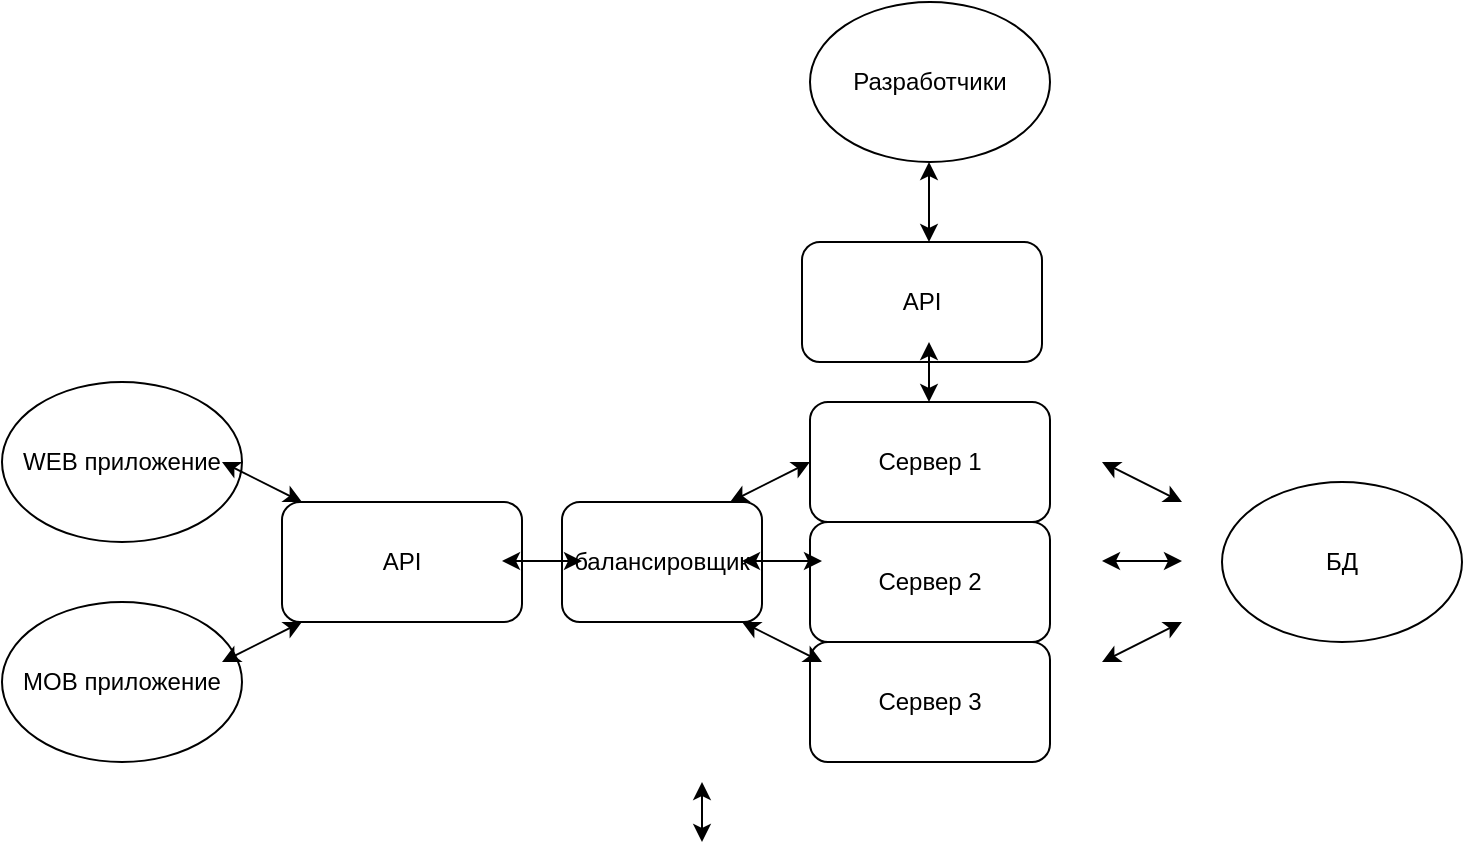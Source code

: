 <mxfile version="20.2.6" type="github">
  <diagram id="NRXLJur7pFMPBktO_qqB" name="Страница 1">
    <mxGraphModel dx="1422" dy="737" grid="1" gridSize="10" guides="1" tooltips="1" connect="1" arrows="1" fold="1" page="1" pageScale="1" pageWidth="827" pageHeight="1169" math="0" shadow="0">
      <root>
        <mxCell id="0" />
        <mxCell id="1" parent="0" />
        <mxCell id="K6eMOeLeRindk6V1hNjT-1" value="WEB приложение" style="ellipse;whiteSpace=wrap;html=1;" vertex="1" parent="1">
          <mxGeometry x="10" y="190" width="120" height="80" as="geometry" />
        </mxCell>
        <mxCell id="K6eMOeLeRindk6V1hNjT-2" value="БД" style="ellipse;whiteSpace=wrap;html=1;" vertex="1" parent="1">
          <mxGeometry x="620" y="240" width="120" height="80" as="geometry" />
        </mxCell>
        <mxCell id="K6eMOeLeRindk6V1hNjT-3" value="MOB приложение" style="ellipse;whiteSpace=wrap;html=1;" vertex="1" parent="1">
          <mxGeometry x="10" y="300" width="120" height="80" as="geometry" />
        </mxCell>
        <mxCell id="K6eMOeLeRindk6V1hNjT-5" value="Сервер 1" style="rounded=1;whiteSpace=wrap;html=1;" vertex="1" parent="1">
          <mxGeometry x="414" y="200" width="120" height="60" as="geometry" />
        </mxCell>
        <mxCell id="K6eMOeLeRindk6V1hNjT-6" value="Сервер 2" style="rounded=1;whiteSpace=wrap;html=1;" vertex="1" parent="1">
          <mxGeometry x="414" y="260" width="120" height="60" as="geometry" />
        </mxCell>
        <mxCell id="K6eMOeLeRindk6V1hNjT-7" value="Сервер 3" style="rounded=1;whiteSpace=wrap;html=1;" vertex="1" parent="1">
          <mxGeometry x="414" y="320" width="120" height="60" as="geometry" />
        </mxCell>
        <mxCell id="K6eMOeLeRindk6V1hNjT-10" value="API" style="rounded=1;whiteSpace=wrap;html=1;" vertex="1" parent="1">
          <mxGeometry x="150" y="250" width="120" height="60" as="geometry" />
        </mxCell>
        <mxCell id="K6eMOeLeRindk6V1hNjT-11" value="балансировщик" style="rounded=1;whiteSpace=wrap;html=1;" vertex="1" parent="1">
          <mxGeometry x="290" y="250" width="100" height="60" as="geometry" />
        </mxCell>
        <mxCell id="K6eMOeLeRindk6V1hNjT-14" value="" style="endArrow=classic;startArrow=classic;html=1;rounded=0;" edge="1" parent="1">
          <mxGeometry width="50" height="50" relative="1" as="geometry">
            <mxPoint x="560" y="279.5" as="sourcePoint" />
            <mxPoint x="600" y="279.5" as="targetPoint" />
          </mxGeometry>
        </mxCell>
        <mxCell id="K6eMOeLeRindk6V1hNjT-15" value="" style="endArrow=classic;startArrow=classic;html=1;rounded=0;" edge="1" parent="1">
          <mxGeometry width="50" height="50" relative="1" as="geometry">
            <mxPoint x="260" y="279.5" as="sourcePoint" />
            <mxPoint x="300" y="279.5" as="targetPoint" />
          </mxGeometry>
        </mxCell>
        <mxCell id="K6eMOeLeRindk6V1hNjT-16" value="" style="endArrow=classic;startArrow=classic;html=1;rounded=0;" edge="1" parent="1">
          <mxGeometry width="50" height="50" relative="1" as="geometry">
            <mxPoint x="380" y="279.5" as="sourcePoint" />
            <mxPoint x="420" y="279.5" as="targetPoint" />
          </mxGeometry>
        </mxCell>
        <mxCell id="K6eMOeLeRindk6V1hNjT-17" value="" style="endArrow=classic;startArrow=classic;html=1;rounded=0;" edge="1" parent="1">
          <mxGeometry width="50" height="50" relative="1" as="geometry">
            <mxPoint x="560" y="330" as="sourcePoint" />
            <mxPoint x="600" y="310" as="targetPoint" />
          </mxGeometry>
        </mxCell>
        <mxCell id="K6eMOeLeRindk6V1hNjT-18" value="" style="endArrow=classic;startArrow=classic;html=1;rounded=0;" edge="1" parent="1">
          <mxGeometry width="50" height="50" relative="1" as="geometry">
            <mxPoint x="120" y="230" as="sourcePoint" />
            <mxPoint x="160" y="250" as="targetPoint" />
          </mxGeometry>
        </mxCell>
        <mxCell id="K6eMOeLeRindk6V1hNjT-19" value="" style="endArrow=classic;startArrow=classic;html=1;rounded=0;" edge="1" parent="1">
          <mxGeometry width="50" height="50" relative="1" as="geometry">
            <mxPoint x="380" y="310" as="sourcePoint" />
            <mxPoint x="420" y="330" as="targetPoint" />
          </mxGeometry>
        </mxCell>
        <mxCell id="K6eMOeLeRindk6V1hNjT-20" value="" style="endArrow=classic;startArrow=classic;html=1;rounded=0;" edge="1" parent="1">
          <mxGeometry width="50" height="50" relative="1" as="geometry">
            <mxPoint x="560" y="230" as="sourcePoint" />
            <mxPoint x="600" y="250" as="targetPoint" />
          </mxGeometry>
        </mxCell>
        <mxCell id="K6eMOeLeRindk6V1hNjT-22" value="" style="endArrow=classic;startArrow=classic;html=1;rounded=0;" edge="1" parent="1">
          <mxGeometry width="50" height="50" relative="1" as="geometry">
            <mxPoint x="374" y="250" as="sourcePoint" />
            <mxPoint x="414" y="230" as="targetPoint" />
          </mxGeometry>
        </mxCell>
        <mxCell id="K6eMOeLeRindk6V1hNjT-23" value="" style="endArrow=classic;startArrow=classic;html=1;rounded=0;" edge="1" parent="1">
          <mxGeometry width="50" height="50" relative="1" as="geometry">
            <mxPoint x="120" y="330" as="sourcePoint" />
            <mxPoint x="160" y="310" as="targetPoint" />
          </mxGeometry>
        </mxCell>
        <mxCell id="K6eMOeLeRindk6V1hNjT-24" value="Разработчики" style="ellipse;whiteSpace=wrap;html=1;" vertex="1" parent="1">
          <mxGeometry x="414" width="120" height="80" as="geometry" />
        </mxCell>
        <mxCell id="K6eMOeLeRindk6V1hNjT-25" value="" style="endArrow=classic;startArrow=classic;html=1;rounded=0;" edge="1" parent="1">
          <mxGeometry width="50" height="50" relative="1" as="geometry">
            <mxPoint x="360" y="420" as="sourcePoint" />
            <mxPoint x="360" y="390" as="targetPoint" />
          </mxGeometry>
        </mxCell>
        <mxCell id="K6eMOeLeRindk6V1hNjT-26" value="" style="endArrow=classic;startArrow=classic;html=1;rounded=0;" edge="1" parent="1">
          <mxGeometry width="50" height="50" relative="1" as="geometry">
            <mxPoint x="473.5" y="120" as="sourcePoint" />
            <mxPoint x="473.5" y="80" as="targetPoint" />
          </mxGeometry>
        </mxCell>
        <mxCell id="K6eMOeLeRindk6V1hNjT-27" value="API" style="rounded=1;whiteSpace=wrap;html=1;" vertex="1" parent="1">
          <mxGeometry x="410" y="120" width="120" height="60" as="geometry" />
        </mxCell>
        <mxCell id="K6eMOeLeRindk6V1hNjT-28" value="" style="endArrow=classic;startArrow=classic;html=1;rounded=0;" edge="1" parent="1">
          <mxGeometry width="50" height="50" relative="1" as="geometry">
            <mxPoint x="473.5" y="200" as="sourcePoint" />
            <mxPoint x="473.5" y="170" as="targetPoint" />
          </mxGeometry>
        </mxCell>
      </root>
    </mxGraphModel>
  </diagram>
</mxfile>
